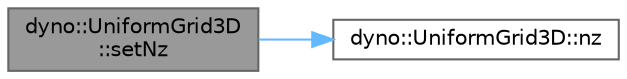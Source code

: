 digraph "dyno::UniformGrid3D::setNz"
{
 // LATEX_PDF_SIZE
  bgcolor="transparent";
  edge [fontname=Helvetica,fontsize=10,labelfontname=Helvetica,labelfontsize=10];
  node [fontname=Helvetica,fontsize=10,shape=box,height=0.2,width=0.4];
  rankdir="LR";
  Node1 [id="Node000001",label="dyno::UniformGrid3D\l::setNz",height=0.2,width=0.4,color="gray40", fillcolor="grey60", style="filled", fontcolor="black",tooltip=" "];
  Node1 -> Node2 [id="edge1_Node000001_Node000002",color="steelblue1",style="solid",tooltip=" "];
  Node2 [id="Node000002",label="dyno::UniformGrid3D::nz",height=0.2,width=0.4,color="grey40", fillcolor="white", style="filled",URL="$classdyno_1_1_uniform_grid3_d.html#a5f095b5d585651f3c8d0cbbb613cb8c9",tooltip=" "];
}
